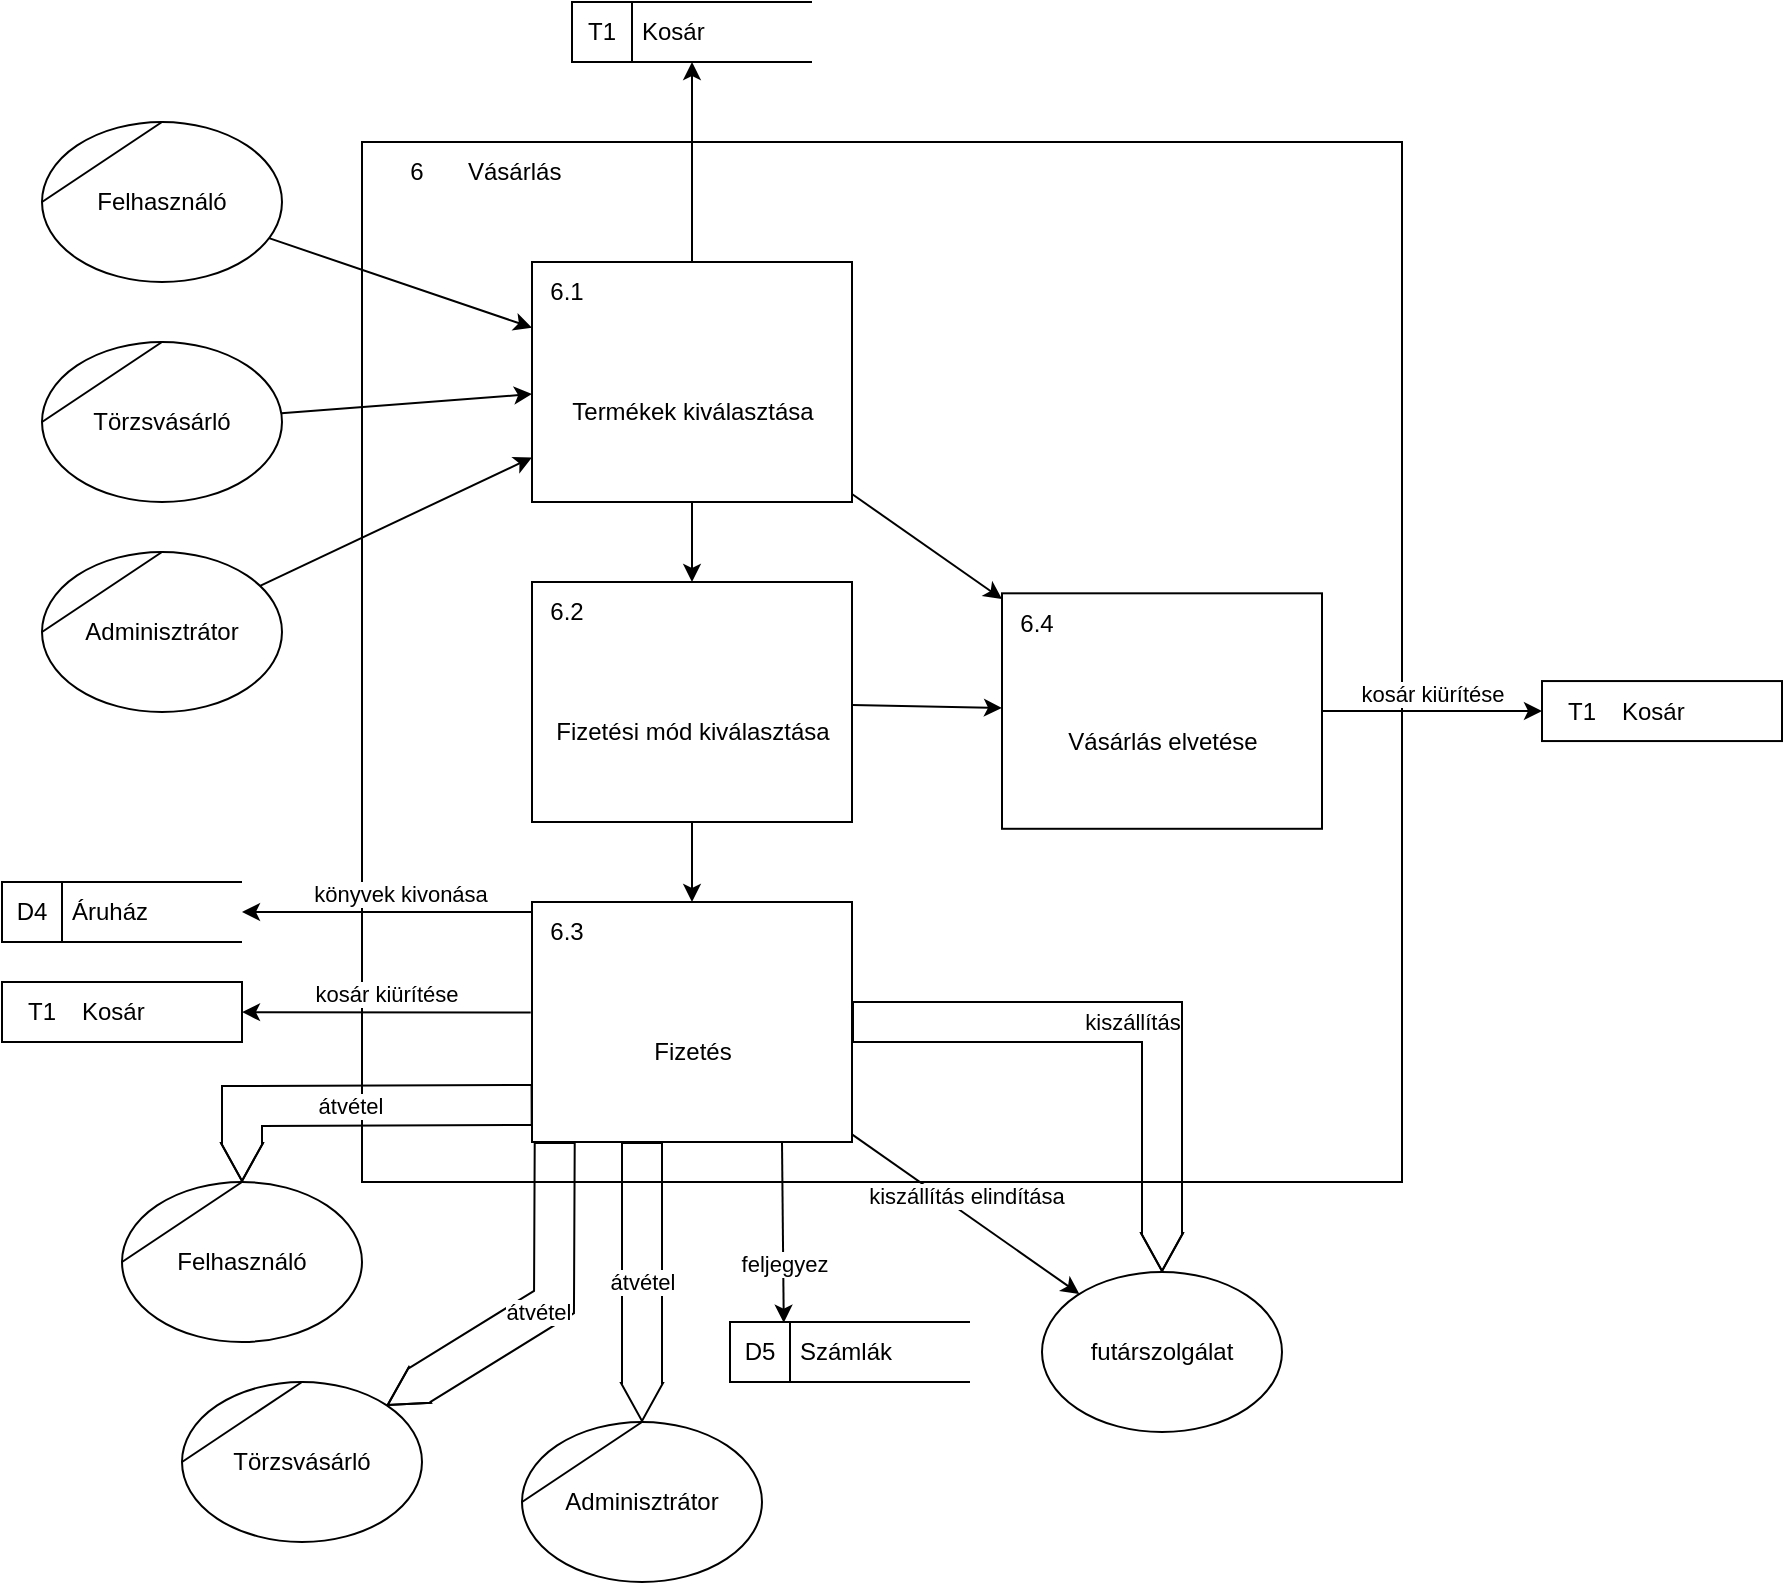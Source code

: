 <mxfile version="20.8.20" type="device"><diagram name="Page-1" id="q2tngoI2qkYXpFsVpN6W"><mxGraphModel dx="1589" dy="2114" grid="1" gridSize="10" guides="1" tooltips="1" connect="1" arrows="1" fold="1" page="1" pageScale="1" pageWidth="827" pageHeight="1169" math="0" shadow="0"><root><mxCell id="0"/><mxCell id="1" parent="0"/><mxCell id="48HOmCaY4UHRsoQmvxTO-1" value="" style="html=1;dashed=0;whitespace=wrap;shape=mxgraph.dfd.process;align=center;container=1;collapsible=0;spacingTop=30;" parent="1" vertex="1"><mxGeometry x="290" y="40" width="520" height="520" as="geometry"/></mxCell><mxCell id="sEBE5dHIH7aQbGFU7DAR-63" value="Vásárlás elvetése" style="html=1;dashed=0;whitespace=wrap;shape=mxgraph.dfd.process2;align=center;container=1;collapsible=0;spacingTop=30;" parent="48HOmCaY4UHRsoQmvxTO-1" vertex="1"><mxGeometry x="320" y="225.66" width="160" height="117.736" as="geometry"/></mxCell><mxCell id="sEBE5dHIH7aQbGFU7DAR-64" value="6.4" style="text;html=1;strokeColor=none;fillColor=none;align=center;verticalAlign=middle;whiteSpace=wrap;rounded=0;connectable=0;allowArrows=0;editable=1;movable=0;resizable=0;rotatable=0;deletable=0;locked=0;cloneable=0;" parent="sEBE5dHIH7aQbGFU7DAR-63" vertex="1"><mxGeometry width="35" height="30" as="geometry"/></mxCell><mxCell id="sEBE5dHIH7aQbGFU7DAR-65" value="" style="text;strokeColor=none;fillColor=none;align=left;verticalAlign=middle;whiteSpace=wrap;rounded=0;autosize=1;connectable=0;allowArrows=0;movable=0;resizable=0;rotatable=0;deletable=0;cloneable=0;spacingLeft=6;fontStyle=0;html=1;" parent="sEBE5dHIH7aQbGFU7DAR-63" vertex="1"><mxGeometry x="35" y="-5" width="50" height="40" as="geometry"/></mxCell><mxCell id="sEBE5dHIH7aQbGFU7DAR-32" value="6" style="text;html=1;strokeColor=none;fillColor=none;align=center;verticalAlign=middle;whiteSpace=wrap;rounded=0;movable=0;resizable=0;rotatable=0;cloneable=0;deletable=0;connectable=0;allowArrows=0;pointerEvents=1;" parent="1" vertex="1"><mxGeometry x="300" y="40" width="35" height="30" as="geometry"/></mxCell><mxCell id="sEBE5dHIH7aQbGFU7DAR-33" value="Vásárlás" style="text;html=1;strokeColor=none;fillColor=none;align=left;verticalAlign=middle;whiteSpace=wrap;rounded=0;movable=0;resizable=0;connectable=0;allowArrows=0;rotatable=0;cloneable=0;deletable=0;spacingLeft=6;autosize=1;resizeWidth=0;" parent="1" vertex="1"><mxGeometry x="335" y="40" width="70" height="30" as="geometry"/></mxCell><mxCell id="sEBE5dHIH7aQbGFU7DAR-37" value="Termékek kiválasztása" style="html=1;dashed=0;whitespace=wrap;shape=mxgraph.dfd.process2;align=center;container=1;collapsible=0;spacingTop=30;" parent="1" vertex="1"><mxGeometry x="375" y="100" width="160" height="120" as="geometry"/></mxCell><mxCell id="sEBE5dHIH7aQbGFU7DAR-38" value="6.1" style="text;html=1;strokeColor=none;fillColor=none;align=center;verticalAlign=middle;whiteSpace=wrap;rounded=0;connectable=0;allowArrows=0;editable=1;movable=0;resizable=0;rotatable=0;deletable=0;locked=0;cloneable=0;" parent="sEBE5dHIH7aQbGFU7DAR-37" vertex="1"><mxGeometry width="35" height="30" as="geometry"/></mxCell><mxCell id="sEBE5dHIH7aQbGFU7DAR-39" value="" style="text;strokeColor=none;fillColor=none;align=left;verticalAlign=middle;whiteSpace=wrap;rounded=0;autosize=1;connectable=0;allowArrows=0;movable=0;resizable=0;rotatable=0;deletable=0;cloneable=0;spacingLeft=6;fontStyle=0;html=1;" parent="sEBE5dHIH7aQbGFU7DAR-37" vertex="1"><mxGeometry x="35" y="-5" width="50" height="40" as="geometry"/></mxCell><mxCell id="sEBE5dHIH7aQbGFU7DAR-40" value="" style="endArrow=classic;html=1;rounded=0;verticalAlign=bottom;" parent="1" source="sEBE5dHIH7aQbGFU7DAR-36" target="sEBE5dHIH7aQbGFU7DAR-37" edge="1"><mxGeometry width="50" height="50" relative="1" as="geometry"><mxPoint x="370" y="30" as="sourcePoint"/><mxPoint x="490" y="30" as="targetPoint"/></mxGeometry></mxCell><mxCell id="sEBE5dHIH7aQbGFU7DAR-41" value="" style="endArrow=classic;html=1;rounded=0;verticalAlign=bottom;" parent="1" source="sEBE5dHIH7aQbGFU7DAR-35" target="sEBE5dHIH7aQbGFU7DAR-37" edge="1"><mxGeometry x="-0.13" y="18" width="50" height="50" relative="1" as="geometry"><mxPoint x="370" y="30" as="sourcePoint"/><mxPoint x="490" y="30" as="targetPoint"/><mxPoint as="offset"/></mxGeometry></mxCell><mxCell id="sEBE5dHIH7aQbGFU7DAR-42" value="" style="endArrow=classic;html=1;rounded=0;verticalAlign=bottom;" parent="1" source="sEBE5dHIH7aQbGFU7DAR-34" target="sEBE5dHIH7aQbGFU7DAR-37" edge="1"><mxGeometry width="50" height="50" relative="1" as="geometry"><mxPoint x="370" y="30" as="sourcePoint"/><mxPoint x="490" y="30" as="targetPoint"/></mxGeometry></mxCell><mxCell id="sEBE5dHIH7aQbGFU7DAR-43" value="Fizetési mód kiválasztása" style="html=1;dashed=0;whitespace=wrap;shape=mxgraph.dfd.process2;align=center;container=1;collapsible=0;spacingTop=30;" parent="1" vertex="1"><mxGeometry x="375" y="260" width="160" height="120" as="geometry"/></mxCell><mxCell id="sEBE5dHIH7aQbGFU7DAR-44" value="6.2" style="text;html=1;strokeColor=none;fillColor=none;align=center;verticalAlign=middle;whiteSpace=wrap;rounded=0;connectable=0;allowArrows=0;editable=1;movable=0;resizable=0;rotatable=0;deletable=0;locked=0;cloneable=0;" parent="sEBE5dHIH7aQbGFU7DAR-43" vertex="1"><mxGeometry width="35" height="30" as="geometry"/></mxCell><mxCell id="sEBE5dHIH7aQbGFU7DAR-45" value="" style="text;strokeColor=none;fillColor=none;align=left;verticalAlign=middle;whiteSpace=wrap;rounded=0;autosize=1;connectable=0;allowArrows=0;movable=0;resizable=0;rotatable=0;deletable=0;cloneable=0;spacingLeft=6;fontStyle=0;html=1;" parent="sEBE5dHIH7aQbGFU7DAR-43" vertex="1"><mxGeometry x="35" y="-5" width="50" height="40" as="geometry"/></mxCell><mxCell id="sEBE5dHIH7aQbGFU7DAR-46" value="" style="endArrow=classic;html=1;rounded=0;verticalAlign=bottom;" parent="1" source="sEBE5dHIH7aQbGFU7DAR-37" target="sEBE5dHIH7aQbGFU7DAR-43" edge="1"><mxGeometry x="-0.25" y="10" width="50" height="50" relative="1" as="geometry"><mxPoint x="500" y="280" as="sourcePoint"/><mxPoint x="620" y="280" as="targetPoint"/><mxPoint as="offset"/></mxGeometry></mxCell><mxCell id="sEBE5dHIH7aQbGFU7DAR-47" value="Fizetés" style="html=1;dashed=0;whitespace=wrap;shape=mxgraph.dfd.process2;align=center;container=1;collapsible=0;spacingTop=30;" parent="1" vertex="1"><mxGeometry x="375" y="420" width="160" height="120" as="geometry"/></mxCell><mxCell id="sEBE5dHIH7aQbGFU7DAR-48" value="6.3" style="text;html=1;strokeColor=none;fillColor=none;align=center;verticalAlign=middle;whiteSpace=wrap;rounded=0;connectable=0;allowArrows=0;editable=1;movable=0;resizable=0;rotatable=0;deletable=0;locked=0;cloneable=0;" parent="sEBE5dHIH7aQbGFU7DAR-47" vertex="1"><mxGeometry width="35" height="30" as="geometry"/></mxCell><mxCell id="sEBE5dHIH7aQbGFU7DAR-49" value="" style="text;strokeColor=none;fillColor=none;align=left;verticalAlign=middle;whiteSpace=wrap;rounded=0;autosize=1;connectable=0;allowArrows=0;movable=0;resizable=0;rotatable=0;deletable=0;cloneable=0;spacingLeft=6;fontStyle=0;html=1;" parent="sEBE5dHIH7aQbGFU7DAR-47" vertex="1"><mxGeometry x="35" y="-5" width="50" height="40" as="geometry"/></mxCell><mxCell id="sEBE5dHIH7aQbGFU7DAR-50" value="" style="endArrow=classic;html=1;rounded=0;verticalAlign=bottom;" parent="1" source="sEBE5dHIH7aQbGFU7DAR-43" target="sEBE5dHIH7aQbGFU7DAR-47" edge="1"><mxGeometry width="50" height="50" relative="1" as="geometry"><mxPoint x="500" y="350" as="sourcePoint"/><mxPoint x="620" y="350" as="targetPoint"/></mxGeometry></mxCell><mxCell id="sEBE5dHIH7aQbGFU7DAR-51" value="Áruház" style="html=1;dashed=0;whitespace=wrap;shape=mxgraph.dfd.dataStoreID;align=left;spacingLeft=33;container=1;collapsible=0;autosize=0;" parent="1" vertex="1"><mxGeometry x="110" y="410" width="120" height="30" as="geometry"/></mxCell><mxCell id="sEBE5dHIH7aQbGFU7DAR-52" value="D4" style="text;html=1;strokeColor=none;fillColor=none;align=center;verticalAlign=middle;whiteSpace=wrap;rounded=0;movable=0;resizable=0;rotatable=0;cloneable=0;deletable=0;allowArrows=0;connectable=0;" parent="sEBE5dHIH7aQbGFU7DAR-51" vertex="1"><mxGeometry width="30" height="30" as="geometry"/></mxCell><mxCell id="sEBE5dHIH7aQbGFU7DAR-53" value="könyvek kivonása" style="endArrow=classic;html=1;rounded=0;verticalAlign=bottom;exitX=0.003;exitY=0.208;exitDx=0;exitDy=0;exitPerimeter=0;" parent="1" target="sEBE5dHIH7aQbGFU7DAR-51" edge="1"><mxGeometry x="-0.091" width="50" height="50" relative="1" as="geometry"><mxPoint x="375.48" y="424.96" as="sourcePoint"/><mxPoint x="650" y="490" as="targetPoint"/><mxPoint as="offset"/></mxGeometry></mxCell><mxCell id="sEBE5dHIH7aQbGFU7DAR-54" value="Számlák" style="html=1;dashed=0;whitespace=wrap;shape=mxgraph.dfd.dataStoreID;align=left;spacingLeft=33;container=1;collapsible=0;autosize=0;" parent="1" vertex="1"><mxGeometry x="474" y="630" width="120" height="30" as="geometry"/></mxCell><mxCell id="sEBE5dHIH7aQbGFU7DAR-55" value="D5" style="text;html=1;strokeColor=none;fillColor=none;align=center;verticalAlign=middle;whiteSpace=wrap;rounded=0;movable=0;resizable=0;rotatable=0;cloneable=0;deletable=0;allowArrows=0;connectable=0;" parent="sEBE5dHIH7aQbGFU7DAR-54" vertex="1"><mxGeometry width="30" height="30" as="geometry"/></mxCell><mxCell id="sEBE5dHIH7aQbGFU7DAR-56" value="feljegyez" style="endArrow=classic;html=1;rounded=0;verticalAlign=bottom;entryX=0.224;entryY=0.012;entryDx=0;entryDy=0;entryPerimeter=0;" parent="1" target="sEBE5dHIH7aQbGFU7DAR-54" edge="1"><mxGeometry x="0.556" width="50" height="50" relative="1" as="geometry"><mxPoint x="500" y="540" as="sourcePoint"/><mxPoint x="670" y="430" as="targetPoint"/><mxPoint as="offset"/></mxGeometry></mxCell><mxCell id="sEBE5dHIH7aQbGFU7DAR-57" value="Kosár" style="html=1;dashed=0;whitespace=wrap;shape=mxgraph.dfd.dataStoreID2;align=left;spacingLeft=38;container=1;collapsible=0;" parent="1" vertex="1"><mxGeometry x="110" y="460" width="120" height="30" as="geometry"/></mxCell><mxCell id="sEBE5dHIH7aQbGFU7DAR-58" value="T1" style="text;html=1;strokeColor=none;fillColor=none;align=center;verticalAlign=middle;whiteSpace=wrap;rounded=0;connectable=0;allowArrows=0;movable=0;resizable=0;rotatable=0;cloneable=0;deletable=0;" parent="sEBE5dHIH7aQbGFU7DAR-57" vertex="1"><mxGeometry x="5" width="30" height="30" as="geometry"/></mxCell><mxCell id="sEBE5dHIH7aQbGFU7DAR-59" value="kosár kiürítése" style="endArrow=classic;html=1;rounded=0;verticalAlign=bottom;exitX=-0.004;exitY=0.71;exitDx=0;exitDy=0;exitPerimeter=0;" parent="1" target="sEBE5dHIH7aQbGFU7DAR-57" edge="1"><mxGeometry width="50" height="50" relative="1" as="geometry"><mxPoint x="374.36" y="475.2" as="sourcePoint"/><mxPoint x="460" y="560" as="targetPoint"/></mxGeometry></mxCell><mxCell id="sEBE5dHIH7aQbGFU7DAR-60" value="Kosár" style="html=1;dashed=0;whitespace=wrap;shape=mxgraph.dfd.dataStoreID;align=left;spacingLeft=33;container=1;collapsible=0;autosize=0;" parent="1" vertex="1"><mxGeometry x="395" y="-30" width="120" height="30" as="geometry"/></mxCell><mxCell id="sEBE5dHIH7aQbGFU7DAR-61" value="T1" style="text;html=1;strokeColor=none;fillColor=none;align=center;verticalAlign=middle;whiteSpace=wrap;rounded=0;movable=0;resizable=0;rotatable=0;cloneable=0;deletable=0;allowArrows=0;connectable=0;" parent="sEBE5dHIH7aQbGFU7DAR-60" vertex="1"><mxGeometry width="30" height="30" as="geometry"/></mxCell><mxCell id="sEBE5dHIH7aQbGFU7DAR-62" value="" style="endArrow=classic;html=1;rounded=0;verticalAlign=bottom;" parent="1" source="sEBE5dHIH7aQbGFU7DAR-37" target="sEBE5dHIH7aQbGFU7DAR-60" edge="1"><mxGeometry width="50" height="50" relative="1" as="geometry"><mxPoint x="370" y="40" as="sourcePoint"/><mxPoint x="490" y="40" as="targetPoint"/><Array as="points"/></mxGeometry></mxCell><mxCell id="sEBE5dHIH7aQbGFU7DAR-66" value="" style="endArrow=classic;html=1;rounded=0;verticalAlign=bottom;" parent="1" source="sEBE5dHIH7aQbGFU7DAR-37" target="sEBE5dHIH7aQbGFU7DAR-63" edge="1"><mxGeometry width="50" height="50" relative="1" as="geometry"><mxPoint x="360" y="300" as="sourcePoint"/><mxPoint x="480" y="300" as="targetPoint"/></mxGeometry></mxCell><mxCell id="sEBE5dHIH7aQbGFU7DAR-67" value="" style="endArrow=classic;html=1;rounded=0;verticalAlign=bottom;" parent="1" source="sEBE5dHIH7aQbGFU7DAR-43" target="sEBE5dHIH7aQbGFU7DAR-63" edge="1"><mxGeometry width="50" height="50" relative="1" as="geometry"><mxPoint x="360" y="300" as="sourcePoint"/><mxPoint x="480" y="300" as="targetPoint"/></mxGeometry></mxCell><mxCell id="sEBE5dHIH7aQbGFU7DAR-69" value="Kosár" style="html=1;dashed=0;whitespace=wrap;shape=mxgraph.dfd.dataStoreID2;align=left;spacingLeft=38;container=1;collapsible=0;" parent="1" vertex="1"><mxGeometry x="880" y="309.53" width="120" height="30" as="geometry"/></mxCell><mxCell id="sEBE5dHIH7aQbGFU7DAR-70" value="T1" style="text;html=1;strokeColor=none;fillColor=none;align=center;verticalAlign=middle;whiteSpace=wrap;rounded=0;connectable=0;allowArrows=0;movable=0;resizable=0;rotatable=0;cloneable=0;deletable=0;" parent="sEBE5dHIH7aQbGFU7DAR-69" vertex="1"><mxGeometry x="5" width="30" height="30" as="geometry"/></mxCell><mxCell id="sEBE5dHIH7aQbGFU7DAR-71" value="kosár kiürítése" style="endArrow=classic;html=1;rounded=0;verticalAlign=bottom;" parent="1" source="sEBE5dHIH7aQbGFU7DAR-63" target="sEBE5dHIH7aQbGFU7DAR-69" edge="1"><mxGeometry width="50" height="50" relative="1" as="geometry"><mxPoint x="1094" y="320" as="sourcePoint"/><mxPoint x="1180" y="405" as="targetPoint"/></mxGeometry></mxCell><mxCell id="sEBE5dHIH7aQbGFU7DAR-72" value="futárszolgálat" style="ellipse;whiteSpace=wrap;html=1;" parent="1" vertex="1"><mxGeometry x="630" y="605" width="120" height="80" as="geometry"/></mxCell><mxCell id="sEBE5dHIH7aQbGFU7DAR-73" value="kiszállítás elindítása" style="endArrow=classic;html=1;rounded=0;verticalAlign=bottom;" parent="1" source="sEBE5dHIH7aQbGFU7DAR-47" target="sEBE5dHIH7aQbGFU7DAR-72" edge="1"><mxGeometry width="50" height="50" relative="1" as="geometry"><mxPoint x="250" y="680" as="sourcePoint"/><mxPoint x="370" y="680" as="targetPoint"/></mxGeometry></mxCell><mxCell id="IFWkcspUC4RZiALwQmJo-1" value="kiszállítás" style="shape=flexArrow;endArrow=classic;html=1;rounded=0;width=20;startWidth=0;endWidth=0;" edge="1" parent="1" source="sEBE5dHIH7aQbGFU7DAR-47" target="sEBE5dHIH7aQbGFU7DAR-72"><mxGeometry width="50" height="50" relative="1" as="geometry"><mxPoint x="440" y="500" as="sourcePoint"/><mxPoint x="560" y="500" as="targetPoint"/><Array as="points"><mxPoint x="690" y="480"/></Array></mxGeometry></mxCell><mxCell id="IFWkcspUC4RZiALwQmJo-6" value="" style="group" vertex="1" connectable="0" parent="1"><mxGeometry x="130" y="30" width="120" height="80" as="geometry"/></mxCell><mxCell id="sEBE5dHIH7aQbGFU7DAR-34" value="Felhasználó" style="ellipse;whiteSpace=wrap;html=1;" parent="IFWkcspUC4RZiALwQmJo-6" vertex="1"><mxGeometry width="120" height="80" as="geometry"/></mxCell><mxCell id="IFWkcspUC4RZiALwQmJo-3" value="" style="endArrow=none;html=1;rounded=0;entryX=0.5;entryY=0;entryDx=0;entryDy=0;exitX=0;exitY=0.5;exitDx=0;exitDy=0;" edge="1" parent="IFWkcspUC4RZiALwQmJo-6" source="sEBE5dHIH7aQbGFU7DAR-34" target="sEBE5dHIH7aQbGFU7DAR-34"><mxGeometry width="50" height="50" relative="1" as="geometry"><mxPoint x="-80" y="160" as="sourcePoint"/><mxPoint x="-30" y="110" as="targetPoint"/></mxGeometry></mxCell><mxCell id="IFWkcspUC4RZiALwQmJo-7" value="" style="group" vertex="1" connectable="0" parent="1"><mxGeometry x="130" y="140" width="120" height="80" as="geometry"/></mxCell><mxCell id="sEBE5dHIH7aQbGFU7DAR-35" value="Törzsvásárló" style="ellipse;whiteSpace=wrap;html=1;" parent="IFWkcspUC4RZiALwQmJo-7" vertex="1"><mxGeometry width="120" height="80" as="geometry"/></mxCell><mxCell id="IFWkcspUC4RZiALwQmJo-4" value="" style="endArrow=none;html=1;rounded=0;entryX=0.5;entryY=0;entryDx=0;entryDy=0;exitX=0;exitY=0.5;exitDx=0;exitDy=0;" edge="1" parent="IFWkcspUC4RZiALwQmJo-7"><mxGeometry width="50" height="50" relative="1" as="geometry"><mxPoint y="40" as="sourcePoint"/><mxPoint x="60" as="targetPoint"/></mxGeometry></mxCell><mxCell id="IFWkcspUC4RZiALwQmJo-8" value="" style="group" vertex="1" connectable="0" parent="1"><mxGeometry x="130" y="245" width="120" height="80" as="geometry"/></mxCell><mxCell id="sEBE5dHIH7aQbGFU7DAR-36" value="Adminisztrátor" style="ellipse;whiteSpace=wrap;html=1;" parent="IFWkcspUC4RZiALwQmJo-8" vertex="1"><mxGeometry width="120" height="80" as="geometry"/></mxCell><mxCell id="IFWkcspUC4RZiALwQmJo-5" value="" style="endArrow=none;html=1;rounded=0;entryX=0.5;entryY=0;entryDx=0;entryDy=0;exitX=0;exitY=0.5;exitDx=0;exitDy=0;" edge="1" parent="IFWkcspUC4RZiALwQmJo-8"><mxGeometry width="50" height="50" relative="1" as="geometry"><mxPoint y="40" as="sourcePoint"/><mxPoint x="60" as="targetPoint"/></mxGeometry></mxCell><mxCell id="IFWkcspUC4RZiALwQmJo-9" value="" style="group" vertex="1" connectable="0" parent="1"><mxGeometry x="170" y="560" width="120" height="80" as="geometry"/></mxCell><mxCell id="IFWkcspUC4RZiALwQmJo-10" value="Felhasználó" style="ellipse;whiteSpace=wrap;html=1;" vertex="1" parent="IFWkcspUC4RZiALwQmJo-9"><mxGeometry width="120" height="80" as="geometry"/></mxCell><mxCell id="IFWkcspUC4RZiALwQmJo-11" value="" style="endArrow=none;html=1;rounded=0;entryX=0.5;entryY=0;entryDx=0;entryDy=0;exitX=0;exitY=0.5;exitDx=0;exitDy=0;" edge="1" parent="IFWkcspUC4RZiALwQmJo-9" source="IFWkcspUC4RZiALwQmJo-10" target="IFWkcspUC4RZiALwQmJo-10"><mxGeometry width="50" height="50" relative="1" as="geometry"><mxPoint x="-80" y="160" as="sourcePoint"/><mxPoint x="-30" y="110" as="targetPoint"/></mxGeometry></mxCell><mxCell id="IFWkcspUC4RZiALwQmJo-12" value="" style="group" vertex="1" connectable="0" parent="1"><mxGeometry x="200" y="660" width="120" height="80" as="geometry"/></mxCell><mxCell id="IFWkcspUC4RZiALwQmJo-13" value="Törzsvásárló" style="ellipse;whiteSpace=wrap;html=1;" vertex="1" parent="IFWkcspUC4RZiALwQmJo-12"><mxGeometry width="120" height="80" as="geometry"/></mxCell><mxCell id="IFWkcspUC4RZiALwQmJo-14" value="" style="endArrow=none;html=1;rounded=0;entryX=0.5;entryY=0;entryDx=0;entryDy=0;exitX=0;exitY=0.5;exitDx=0;exitDy=0;" edge="1" parent="IFWkcspUC4RZiALwQmJo-12"><mxGeometry width="50" height="50" relative="1" as="geometry"><mxPoint y="40" as="sourcePoint"/><mxPoint x="60" as="targetPoint"/></mxGeometry></mxCell><mxCell id="IFWkcspUC4RZiALwQmJo-15" value="" style="group" vertex="1" connectable="0" parent="1"><mxGeometry x="370" y="680" width="120" height="80" as="geometry"/></mxCell><mxCell id="IFWkcspUC4RZiALwQmJo-16" value="Adminisztrátor" style="ellipse;whiteSpace=wrap;html=1;" vertex="1" parent="IFWkcspUC4RZiALwQmJo-15"><mxGeometry width="120" height="80" as="geometry"/></mxCell><mxCell id="IFWkcspUC4RZiALwQmJo-17" value="" style="endArrow=none;html=1;rounded=0;entryX=0.5;entryY=0;entryDx=0;entryDy=0;exitX=0;exitY=0.5;exitDx=0;exitDy=0;" edge="1" parent="IFWkcspUC4RZiALwQmJo-15"><mxGeometry width="50" height="50" relative="1" as="geometry"><mxPoint y="40" as="sourcePoint"/><mxPoint x="60" as="targetPoint"/></mxGeometry></mxCell><mxCell id="IFWkcspUC4RZiALwQmJo-18" value="átvétel" style="shape=flexArrow;endArrow=classic;html=1;rounded=0;width=20;startWidth=0;endWidth=0;entryX=0.5;entryY=0;entryDx=0;entryDy=0;" edge="1" parent="1" target="IFWkcspUC4RZiALwQmJo-16"><mxGeometry width="50" height="50" relative="1" as="geometry"><mxPoint x="430" y="540" as="sourcePoint"/><mxPoint x="496" y="630" as="targetPoint"/></mxGeometry></mxCell><mxCell id="IFWkcspUC4RZiALwQmJo-19" value="átvétel" style="shape=flexArrow;endArrow=classic;html=1;rounded=0;width=20;startWidth=0;endWidth=0;exitX=0.071;exitY=1;exitDx=0;exitDy=0;exitPerimeter=0;entryX=1;entryY=0;entryDx=0;entryDy=0;" edge="1" parent="1" source="sEBE5dHIH7aQbGFU7DAR-47" target="IFWkcspUC4RZiALwQmJo-13"><mxGeometry width="50" height="50" relative="1" as="geometry"><mxPoint x="360" y="630" as="sourcePoint"/><mxPoint x="480" y="630" as="targetPoint"/><Array as="points"><mxPoint x="386" y="620"/></Array></mxGeometry></mxCell><mxCell id="IFWkcspUC4RZiALwQmJo-20" value="átvétel" style="shape=flexArrow;endArrow=classic;html=1;rounded=0;width=20;startWidth=0;endWidth=0;exitX=0.002;exitY=0.846;exitDx=0;exitDy=0;exitPerimeter=0;entryX=0.5;entryY=0;entryDx=0;entryDy=0;" edge="1" parent="1" source="sEBE5dHIH7aQbGFU7DAR-47" target="IFWkcspUC4RZiALwQmJo-10"><mxGeometry width="50" height="50" relative="1" as="geometry"><mxPoint x="360" y="570" as="sourcePoint"/><mxPoint x="480" y="570" as="targetPoint"/><Array as="points"><mxPoint x="230" y="522"/></Array></mxGeometry></mxCell></root></mxGraphModel></diagram></mxfile>
